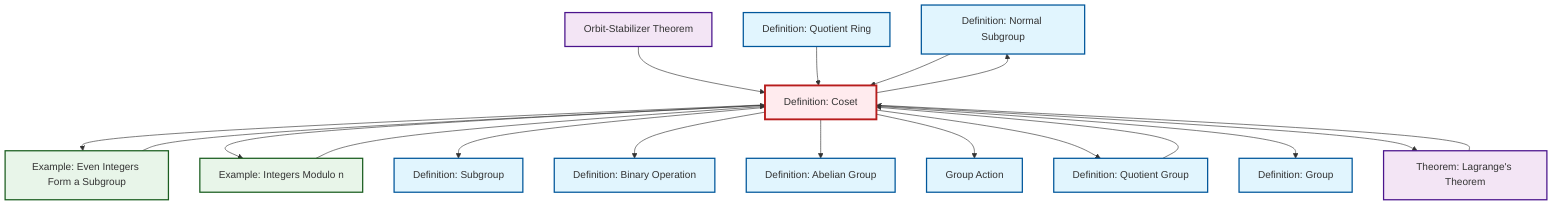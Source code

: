 graph TD
    classDef definition fill:#e1f5fe,stroke:#01579b,stroke-width:2px
    classDef theorem fill:#f3e5f5,stroke:#4a148c,stroke-width:2px
    classDef axiom fill:#fff3e0,stroke:#e65100,stroke-width:2px
    classDef example fill:#e8f5e9,stroke:#1b5e20,stroke-width:2px
    classDef current fill:#ffebee,stroke:#b71c1c,stroke-width:3px
    def-subgroup["Definition: Subgroup"]:::definition
    def-normal-subgroup["Definition: Normal Subgroup"]:::definition
    def-quotient-group["Definition: Quotient Group"]:::definition
    def-binary-operation["Definition: Binary Operation"]:::definition
    ex-quotient-integers-mod-n["Example: Integers Modulo n"]:::example
    ex-even-integers-subgroup["Example: Even Integers Form a Subgroup"]:::example
    thm-orbit-stabilizer["Orbit-Stabilizer Theorem"]:::theorem
    thm-lagrange["Theorem: Lagrange's Theorem"]:::theorem
    def-group["Definition: Group"]:::definition
    def-coset["Definition: Coset"]:::definition
    def-quotient-ring["Definition: Quotient Ring"]:::definition
    def-group-action["Group Action"]:::definition
    def-abelian-group["Definition: Abelian Group"]:::definition
    def-coset --> ex-even-integers-subgroup
    thm-orbit-stabilizer --> def-coset
    def-coset --> ex-quotient-integers-mod-n
    thm-lagrange --> def-coset
    def-coset --> def-normal-subgroup
    def-coset --> def-subgroup
    def-quotient-ring --> def-coset
    def-coset --> def-binary-operation
    def-quotient-group --> def-coset
    def-coset --> def-abelian-group
    def-normal-subgroup --> def-coset
    ex-quotient-integers-mod-n --> def-coset
    ex-even-integers-subgroup --> def-coset
    def-coset --> def-group-action
    def-coset --> def-quotient-group
    def-coset --> def-group
    def-coset --> thm-lagrange
    class def-coset current